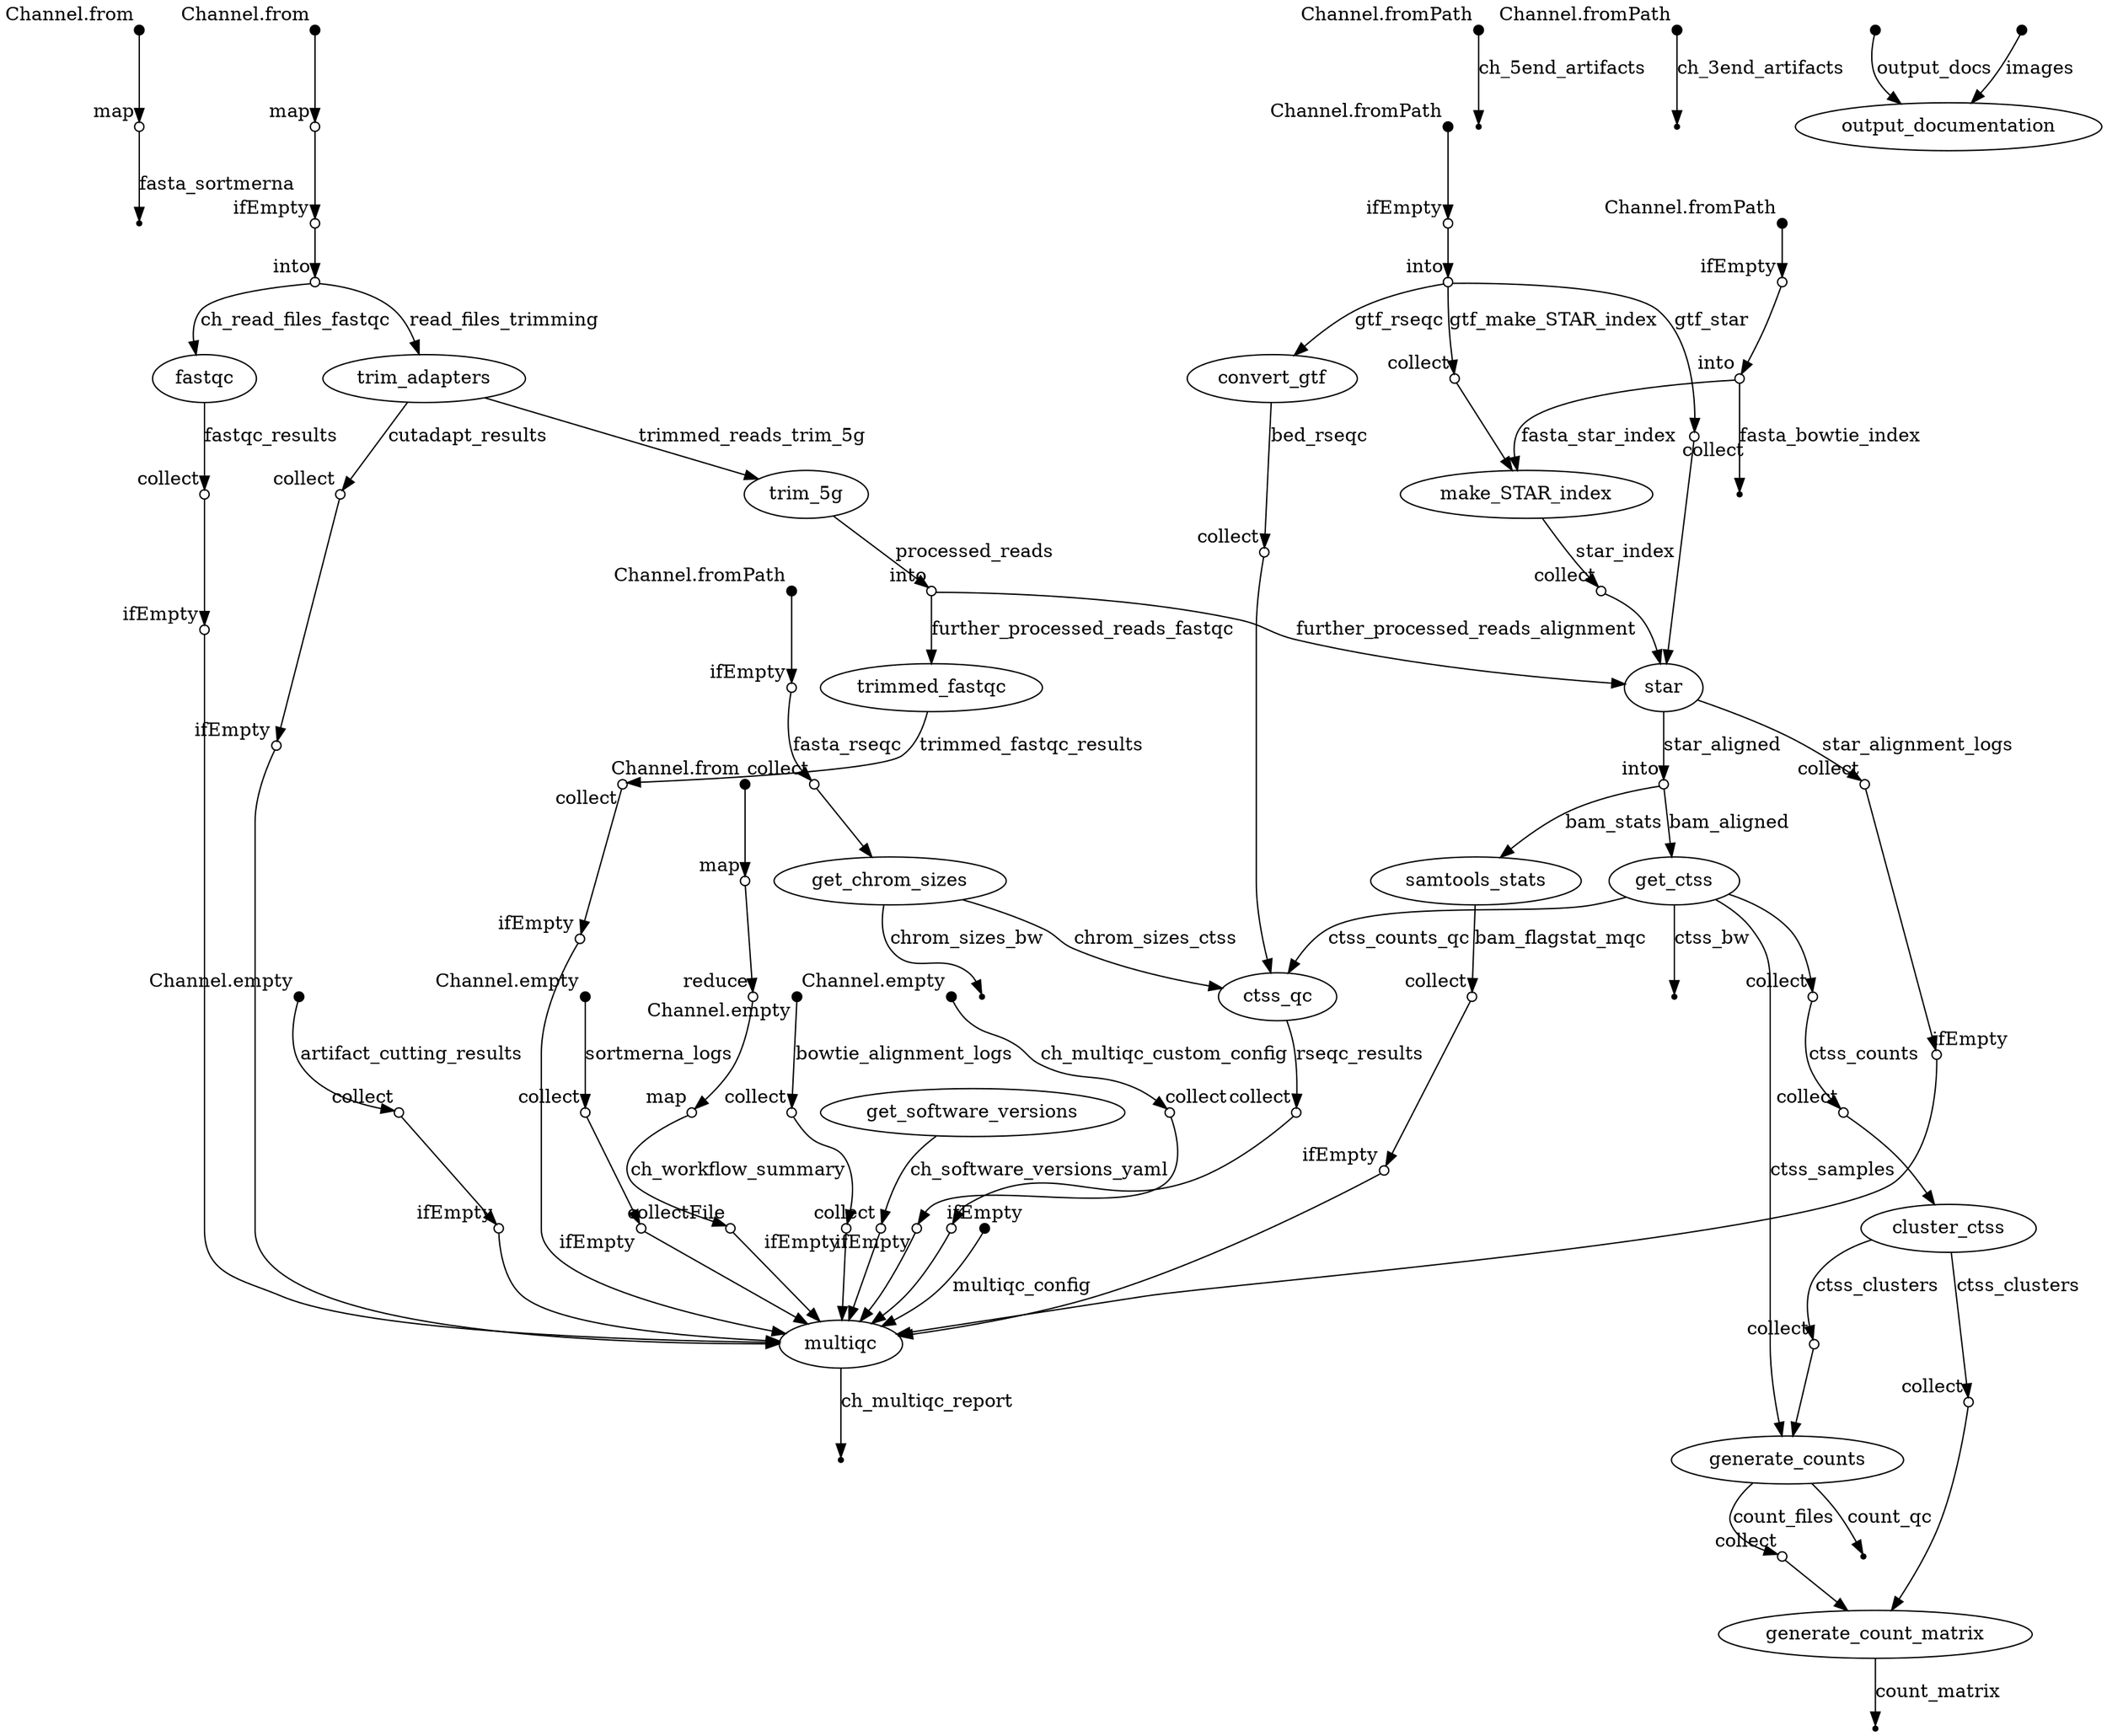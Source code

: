 digraph "cageseq_dag" {
p0 [shape=point,label="",fixedsize=true,width=0.1,xlabel="Channel.from"];
p1 [shape=circle,label="",fixedsize=true,width=0.1,xlabel="map"];
p0 -> p1;

p1 [shape=circle,label="",fixedsize=true,width=0.1,xlabel="map"];
p2 [shape=point];
p1 -> p2 [label="fasta_sortmerna"];

p3 [shape=point,label="",fixedsize=true,width=0.1,xlabel="Channel.fromPath"];
p4 [shape=circle,label="",fixedsize=true,width=0.1,xlabel="ifEmpty"];
p3 -> p4;

p4 [shape=circle,label="",fixedsize=true,width=0.1,xlabel="ifEmpty"];
p5 [shape=circle,label="",fixedsize=true,width=0.1,xlabel="into"];
p4 -> p5;

p5 [shape=circle,label="",fixedsize=true,width=0.1,xlabel="into"];
p32 [label="make_STAR_index"];
p5 -> p32 [label="fasta_star_index"];

p5 [shape=circle,label="",fixedsize=true,width=0.1,xlabel="into"];
p6 [shape=point];
p5 -> p6 [label="fasta_bowtie_index"];

p7 [shape=point,label="",fixedsize=true,width=0.1,xlabel="Channel.fromPath"];
p8 [shape=circle,label="",fixedsize=true,width=0.1,xlabel="ifEmpty"];
p7 -> p8;

p8 [shape=circle,label="",fixedsize=true,width=0.1,xlabel="ifEmpty"];
p27 [shape=circle,label="",fixedsize=true,width=0.1,xlabel="collect"];
p8 -> p27 [label="fasta_rseqc"];

p9 [shape=point,label="",fixedsize=true,width=0.1,xlabel="Channel.fromPath"];
p10 [shape=circle,label="",fixedsize=true,width=0.1,xlabel="ifEmpty"];
p9 -> p10;

p10 [shape=circle,label="",fixedsize=true,width=0.1,xlabel="ifEmpty"];
p11 [shape=circle,label="",fixedsize=true,width=0.1,xlabel="into"];
p10 -> p11;

p11 [shape=circle,label="",fixedsize=true,width=0.1,xlabel="into"];
p31 [shape=circle,label="",fixedsize=true,width=0.1,xlabel="collect"];
p11 -> p31 [label="gtf_make_STAR_index"];

p11 [shape=circle,label="",fixedsize=true,width=0.1,xlabel="into"];
p26 [label="convert_gtf"];
p11 -> p26 [label="gtf_rseqc"];

p11 [shape=circle,label="",fixedsize=true,width=0.1,xlabel="into"];
p40 [shape=circle,label="",fixedsize=true,width=0.1,xlabel="collect"];
p11 -> p40 [label="gtf_star"];

p12 [shape=point,label="",fixedsize=true,width=0.1,xlabel="Channel.fromPath"];
p13 [shape=point];
p12 -> p13 [label="ch_5end_artifacts"];

p14 [shape=point,label="",fixedsize=true,width=0.1,xlabel="Channel.fromPath"];
p15 [shape=point];
p14 -> p15 [label="ch_3end_artifacts"];

p16 [shape=point,label="",fixedsize=true,width=0.1,xlabel="Channel.empty"];
p59 [shape=circle,label="",fixedsize=true,width=0.1,xlabel="collect"];
p16 -> p59 [label="ch_multiqc_custom_config"];

p17 [shape=point,label="",fixedsize=true,width=0.1,xlabel="Channel.from"];
p18 [shape=circle,label="",fixedsize=true,width=0.1,xlabel="map"];
p17 -> p18;

p18 [shape=circle,label="",fixedsize=true,width=0.1,xlabel="map"];
p19 [shape=circle,label="",fixedsize=true,width=0.1,xlabel="ifEmpty"];
p18 -> p19;

p19 [shape=circle,label="",fixedsize=true,width=0.1,xlabel="ifEmpty"];
p20 [shape=circle,label="",fixedsize=true,width=0.1,xlabel="into"];
p19 -> p20;

p20 [shape=circle,label="",fixedsize=true,width=0.1,xlabel="into"];
p30 [label="fastqc"];
p20 -> p30 [label="ch_read_files_fastqc"];

p20 [shape=circle,label="",fixedsize=true,width=0.1,xlabel="into"];
p33 [label="trim_adapters"];
p20 -> p33 [label="read_files_trimming"];

p21 [shape=point,label="",fixedsize=true,width=0.1,xlabel="Channel.from"];
p22 [shape=circle,label="",fixedsize=true,width=0.1,xlabel="map"];
p21 -> p22;

p22 [shape=circle,label="",fixedsize=true,width=0.1,xlabel="map"];
p23 [shape=circle,label="",fixedsize=true,width=0.1,xlabel="reduce"];
p22 -> p23;

p23 [shape=circle,label="",fixedsize=true,width=0.1,xlabel="reduce"];
p24 [shape=circle,label="",fixedsize=true,width=0.1,xlabel="map"];
p23 -> p24;

p24 [shape=circle,label="",fixedsize=true,width=0.1,xlabel="map"];
p80 [shape=circle,label="",fixedsize=true,width=0.1,xlabel="collectFile"];
p24 -> p80 [label="ch_workflow_summary"];

p25 [label="get_software_versions"];
p61 [shape=circle,label="",fixedsize=true,width=0.1,xlabel="collect"];
p25 -> p61 [label="ch_software_versions_yaml"];

p26 [label="convert_gtf"];
p57 [shape=circle,label="",fixedsize=true,width=0.1,xlabel="collect"];
p26 -> p57 [label="bed_rseqc"];

p27 [shape=circle,label="",fixedsize=true,width=0.1,xlabel="collect"];
p28 [label="get_chrom_sizes"];
p27 -> p28;

p28 [label="get_chrom_sizes"];
p58 [label="ctss_qc"];
p28 -> p58 [label="chrom_sizes_ctss"];

p28 [label="get_chrom_sizes"];
p29 [shape=point];
p28 -> p29 [label="chrom_sizes_bw"];

p30 [label="fastqc"];
p62 [shape=circle,label="",fixedsize=true,width=0.1,xlabel="collect"];
p30 -> p62 [label="fastqc_results"];

p31 [shape=circle,label="",fixedsize=true,width=0.1,xlabel="collect"];
p32 [label="make_STAR_index"];
p31 -> p32;

p32 [label="make_STAR_index"];
p39 [shape=circle,label="",fixedsize=true,width=0.1,xlabel="collect"];
p32 -> p39 [label="star_index"];

p33 [label="trim_adapters"];
p34 [label="trim_5g"];
p33 -> p34 [label="trimmed_reads_trim_5g"];

p33 [label="trim_adapters"];
p64 [shape=circle,label="",fixedsize=true,width=0.1,xlabel="collect"];
p33 -> p64 [label="cutadapt_results"];

p34 [label="trim_5g"];
p36 [shape=circle,label="",fixedsize=true,width=0.1,xlabel="into"];
p34 -> p36 [label="processed_reads"];

p35 [shape=point,label="",fixedsize=true,width=0.1,xlabel="Channel.empty"];
p66 [shape=circle,label="",fixedsize=true,width=0.1,xlabel="collect"];
p35 -> p66 [label="artifact_cutting_results"];

p36 [shape=circle,label="",fixedsize=true,width=0.1,xlabel="into"];
p38 [label="trimmed_fastqc"];
p36 -> p38 [label="further_processed_reads_fastqc"];

p36 [shape=circle,label="",fixedsize=true,width=0.1,xlabel="into"];
p41 [label="star"];
p36 -> p41 [label="further_processed_reads_alignment"];

p37 [shape=point,label="",fixedsize=true,width=0.1,xlabel="Channel.empty"];
p70 [shape=circle,label="",fixedsize=true,width=0.1,xlabel="collect"];
p37 -> p70 [label="sortmerna_logs"];

p38 [label="trimmed_fastqc"];
p68 [shape=circle,label="",fixedsize=true,width=0.1,xlabel="collect"];
p38 -> p68 [label="trimmed_fastqc_results"];

p39 [shape=circle,label="",fixedsize=true,width=0.1,xlabel="collect"];
p41 [label="star"];
p39 -> p41;

p40 [shape=circle,label="",fixedsize=true,width=0.1,xlabel="collect"];
p41 [label="star"];
p40 -> p41;

p41 [label="star"];
p42 [shape=circle,label="",fixedsize=true,width=0.1,xlabel="into"];
p41 -> p42 [label="star_aligned"];

p41 [label="star"];
p72 [shape=circle,label="",fixedsize=true,width=0.1,xlabel="collect"];
p41 -> p72 [label="star_alignment_logs"];

p42 [shape=circle,label="",fixedsize=true,width=0.1,xlabel="into"];
p44 [label="samtools_stats"];
p42 -> p44 [label="bam_stats"];

p42 [shape=circle,label="",fixedsize=true,width=0.1,xlabel="into"];
p45 [label="get_ctss"];
p42 -> p45 [label="bam_aligned"];

p43 [shape=point,label="",fixedsize=true,width=0.1,xlabel="Channel.empty"];
p74 [shape=circle,label="",fixedsize=true,width=0.1,xlabel="collect"];
p43 -> p74 [label="bowtie_alignment_logs"];

p44 [label="samtools_stats"];
p76 [shape=circle,label="",fixedsize=true,width=0.1,xlabel="collect"];
p44 -> p76 [label="bam_flagstat_mqc"];

p45 [label="get_ctss"];
p51 [label="generate_counts"];
p45 -> p51 [label="ctss_samples"];

p45 [label="get_ctss"];
p46 [shape=point];
p45 -> p46 [label="ctss_bw"];

p45 [label="get_ctss"];
p47 [shape=circle,label="",fixedsize=true,width=0.1,xlabel="collect"];
p45 -> p47;

p45 [label="get_ctss"];
p58 [label="ctss_qc"];
p45 -> p58 [label="ctss_counts_qc"];

p47 [shape=circle,label="",fixedsize=true,width=0.1,xlabel="collect"];
p48 [shape=circle,label="",fixedsize=true,width=0.1,xlabel="collect"];
p47 -> p48 [label="ctss_counts"];

p48 [shape=circle,label="",fixedsize=true,width=0.1,xlabel="collect"];
p49 [label="cluster_ctss"];
p48 -> p49;

p49 [label="cluster_ctss"];
p50 [shape=circle,label="",fixedsize=true,width=0.1,xlabel="collect"];
p49 -> p50 [label="ctss_clusters"];

p50 [shape=circle,label="",fixedsize=true,width=0.1,xlabel="collect"];
p51 [label="generate_counts"];
p50 -> p51;

p51 [label="generate_counts"];
p53 [shape=circle,label="",fixedsize=true,width=0.1,xlabel="collect"];
p51 -> p53 [label="count_files"];

p51 [label="generate_counts"];
p52 [shape=point];
p51 -> p52 [label="count_qc"];

p53 [shape=circle,label="",fixedsize=true,width=0.1,xlabel="collect"];
p55 [label="generate_count_matrix"];
p53 -> p55;

p49 [label="cluster_ctss"];
p54 [shape=circle,label="",fixedsize=true,width=0.1,xlabel="collect"];
p49 -> p54 [label="ctss_clusters"];

p54 [shape=circle,label="",fixedsize=true,width=0.1,xlabel="collect"];
p55 [label="generate_count_matrix"];
p54 -> p55;

p55 [label="generate_count_matrix"];
p56 [shape=point];
p55 -> p56 [label="count_matrix"];

p57 [shape=circle,label="",fixedsize=true,width=0.1,xlabel="collect"];
p58 [label="ctss_qc"];
p57 -> p58;

p58 [label="ctss_qc"];
p78 [shape=circle,label="",fixedsize=true,width=0.1,xlabel="collect"];
p58 -> p78 [label="rseqc_results"];

p59 [shape=circle,label="",fixedsize=true,width=0.1,xlabel="collect"];
p60 [shape=circle,label="",fixedsize=true,width=0.1,xlabel="ifEmpty"];
p59 -> p60;

p60 [shape=circle,label="",fixedsize=true,width=0.1,xlabel="ifEmpty"];
p82 [label="multiqc"];
p60 -> p82;

p61 [shape=circle,label="",fixedsize=true,width=0.1,xlabel="collect"];
p82 [label="multiqc"];
p61 -> p82;

p62 [shape=circle,label="",fixedsize=true,width=0.1,xlabel="collect"];
p63 [shape=circle,label="",fixedsize=true,width=0.1,xlabel="ifEmpty"];
p62 -> p63;

p63 [shape=circle,label="",fixedsize=true,width=0.1,xlabel="ifEmpty"];
p82 [label="multiqc"];
p63 -> p82;

p64 [shape=circle,label="",fixedsize=true,width=0.1,xlabel="collect"];
p65 [shape=circle,label="",fixedsize=true,width=0.1,xlabel="ifEmpty"];
p64 -> p65;

p65 [shape=circle,label="",fixedsize=true,width=0.1,xlabel="ifEmpty"];
p82 [label="multiqc"];
p65 -> p82;

p66 [shape=circle,label="",fixedsize=true,width=0.1,xlabel="collect"];
p67 [shape=circle,label="",fixedsize=true,width=0.1,xlabel="ifEmpty"];
p66 -> p67;

p67 [shape=circle,label="",fixedsize=true,width=0.1,xlabel="ifEmpty"];
p82 [label="multiqc"];
p67 -> p82;

p68 [shape=circle,label="",fixedsize=true,width=0.1,xlabel="collect"];
p69 [shape=circle,label="",fixedsize=true,width=0.1,xlabel="ifEmpty"];
p68 -> p69;

p69 [shape=circle,label="",fixedsize=true,width=0.1,xlabel="ifEmpty"];
p82 [label="multiqc"];
p69 -> p82;

p70 [shape=circle,label="",fixedsize=true,width=0.1,xlabel="collect"];
p71 [shape=circle,label="",fixedsize=true,width=0.1,xlabel="ifEmpty"];
p70 -> p71;

p71 [shape=circle,label="",fixedsize=true,width=0.1,xlabel="ifEmpty"];
p82 [label="multiqc"];
p71 -> p82;

p72 [shape=circle,label="",fixedsize=true,width=0.1,xlabel="collect"];
p73 [shape=circle,label="",fixedsize=true,width=0.1,xlabel="ifEmpty"];
p72 -> p73;

p73 [shape=circle,label="",fixedsize=true,width=0.1,xlabel="ifEmpty"];
p82 [label="multiqc"];
p73 -> p82;

p74 [shape=circle,label="",fixedsize=true,width=0.1,xlabel="collect"];
p75 [shape=circle,label="",fixedsize=true,width=0.1,xlabel="ifEmpty"];
p74 -> p75;

p75 [shape=circle,label="",fixedsize=true,width=0.1,xlabel="ifEmpty"];
p82 [label="multiqc"];
p75 -> p82;

p76 [shape=circle,label="",fixedsize=true,width=0.1,xlabel="collect"];
p77 [shape=circle,label="",fixedsize=true,width=0.1,xlabel="ifEmpty"];
p76 -> p77;

p77 [shape=circle,label="",fixedsize=true,width=0.1,xlabel="ifEmpty"];
p82 [label="multiqc"];
p77 -> p82;

p78 [shape=circle,label="",fixedsize=true,width=0.1,xlabel="collect"];
p79 [shape=circle,label="",fixedsize=true,width=0.1,xlabel="ifEmpty"];
p78 -> p79;

p79 [shape=circle,label="",fixedsize=true,width=0.1,xlabel="ifEmpty"];
p82 [label="multiqc"];
p79 -> p82;

p80 [shape=circle,label="",fixedsize=true,width=0.1,xlabel="collectFile"];
p82 [label="multiqc"];
p80 -> p82;

p81 [shape=point,label="",fixedsize=true,width=0.1];
p82 [label="multiqc"];
p81 -> p82 [label="multiqc_config"];

p82 [label="multiqc"];
p83 [shape=point];
p82 -> p83 [label="ch_multiqc_report"];

p84 [shape=point,label="",fixedsize=true,width=0.1];
p86 [label="output_documentation"];
p84 -> p86 [label="output_docs"];

p85 [shape=point,label="",fixedsize=true,width=0.1];
p86 [label="output_documentation"];
p85 -> p86 [label="images"];

}
